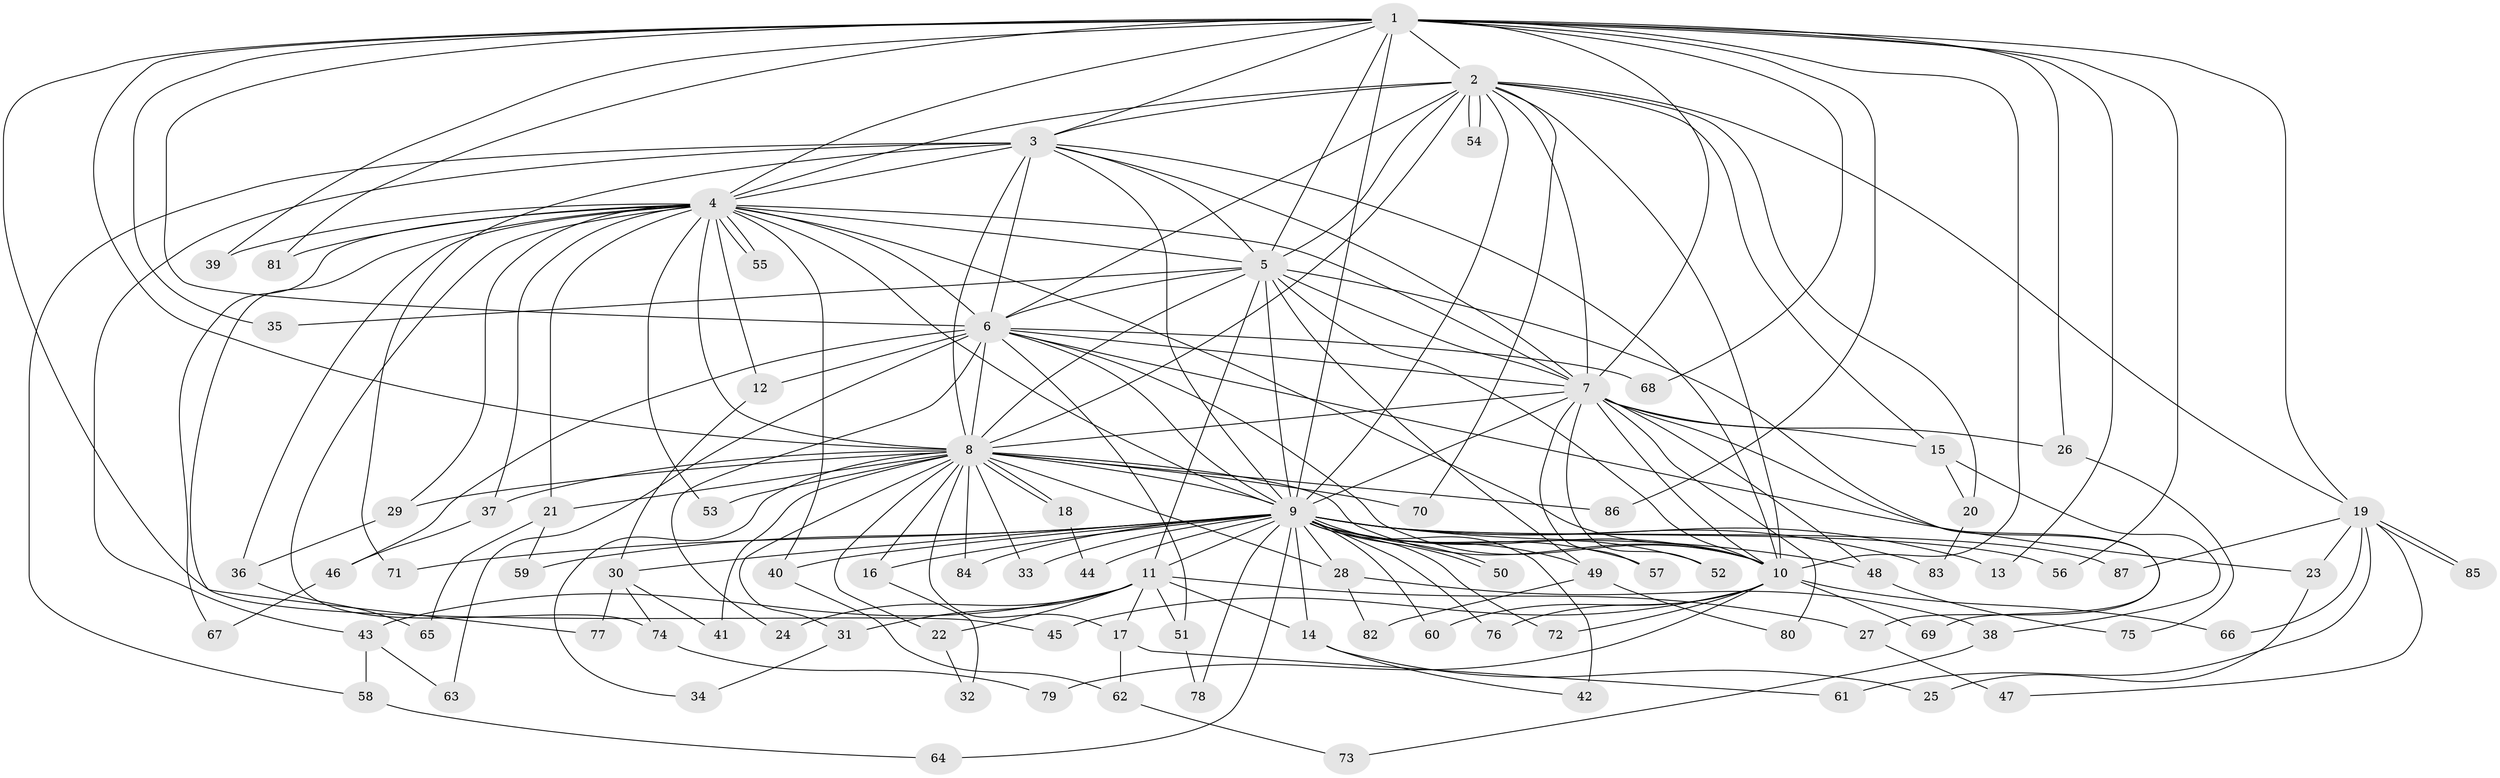 // Generated by graph-tools (version 1.1) at 2025/01/03/09/25 03:01:32]
// undirected, 87 vertices, 199 edges
graph export_dot {
graph [start="1"]
  node [color=gray90,style=filled];
  1;
  2;
  3;
  4;
  5;
  6;
  7;
  8;
  9;
  10;
  11;
  12;
  13;
  14;
  15;
  16;
  17;
  18;
  19;
  20;
  21;
  22;
  23;
  24;
  25;
  26;
  27;
  28;
  29;
  30;
  31;
  32;
  33;
  34;
  35;
  36;
  37;
  38;
  39;
  40;
  41;
  42;
  43;
  44;
  45;
  46;
  47;
  48;
  49;
  50;
  51;
  52;
  53;
  54;
  55;
  56;
  57;
  58;
  59;
  60;
  61;
  62;
  63;
  64;
  65;
  66;
  67;
  68;
  69;
  70;
  71;
  72;
  73;
  74;
  75;
  76;
  77;
  78;
  79;
  80;
  81;
  82;
  83;
  84;
  85;
  86;
  87;
  1 -- 2;
  1 -- 3;
  1 -- 4;
  1 -- 5;
  1 -- 6;
  1 -- 7;
  1 -- 8;
  1 -- 9;
  1 -- 10;
  1 -- 13;
  1 -- 19;
  1 -- 26;
  1 -- 35;
  1 -- 39;
  1 -- 45;
  1 -- 56;
  1 -- 68;
  1 -- 81;
  1 -- 86;
  2 -- 3;
  2 -- 4;
  2 -- 5;
  2 -- 6;
  2 -- 7;
  2 -- 8;
  2 -- 9;
  2 -- 10;
  2 -- 15;
  2 -- 19;
  2 -- 20;
  2 -- 54;
  2 -- 54;
  2 -- 70;
  3 -- 4;
  3 -- 5;
  3 -- 6;
  3 -- 7;
  3 -- 8;
  3 -- 9;
  3 -- 10;
  3 -- 43;
  3 -- 58;
  3 -- 71;
  4 -- 5;
  4 -- 6;
  4 -- 7;
  4 -- 8;
  4 -- 9;
  4 -- 10;
  4 -- 12;
  4 -- 21;
  4 -- 29;
  4 -- 36;
  4 -- 37;
  4 -- 39;
  4 -- 40;
  4 -- 53;
  4 -- 55;
  4 -- 55;
  4 -- 67;
  4 -- 74;
  4 -- 77;
  4 -- 81;
  5 -- 6;
  5 -- 7;
  5 -- 8;
  5 -- 9;
  5 -- 10;
  5 -- 11;
  5 -- 27;
  5 -- 35;
  5 -- 49;
  6 -- 7;
  6 -- 8;
  6 -- 9;
  6 -- 10;
  6 -- 12;
  6 -- 23;
  6 -- 24;
  6 -- 46;
  6 -- 51;
  6 -- 63;
  6 -- 68;
  7 -- 8;
  7 -- 9;
  7 -- 10;
  7 -- 15;
  7 -- 26;
  7 -- 48;
  7 -- 52;
  7 -- 57;
  7 -- 69;
  7 -- 80;
  8 -- 9;
  8 -- 10;
  8 -- 16;
  8 -- 17;
  8 -- 18;
  8 -- 18;
  8 -- 21;
  8 -- 22;
  8 -- 28;
  8 -- 29;
  8 -- 31;
  8 -- 33;
  8 -- 34;
  8 -- 37;
  8 -- 41;
  8 -- 53;
  8 -- 70;
  8 -- 84;
  8 -- 86;
  9 -- 10;
  9 -- 11;
  9 -- 13;
  9 -- 14;
  9 -- 16;
  9 -- 28;
  9 -- 30;
  9 -- 33;
  9 -- 40;
  9 -- 42;
  9 -- 44;
  9 -- 48;
  9 -- 49;
  9 -- 50;
  9 -- 50;
  9 -- 52;
  9 -- 56;
  9 -- 57;
  9 -- 59;
  9 -- 60;
  9 -- 64;
  9 -- 71;
  9 -- 72;
  9 -- 76;
  9 -- 78;
  9 -- 83;
  9 -- 84;
  9 -- 87;
  10 -- 45;
  10 -- 60;
  10 -- 66;
  10 -- 69;
  10 -- 72;
  10 -- 76;
  10 -- 79;
  11 -- 14;
  11 -- 17;
  11 -- 22;
  11 -- 24;
  11 -- 27;
  11 -- 31;
  11 -- 43;
  11 -- 51;
  12 -- 30;
  14 -- 25;
  14 -- 42;
  15 -- 20;
  15 -- 38;
  16 -- 32;
  17 -- 61;
  17 -- 62;
  18 -- 44;
  19 -- 23;
  19 -- 47;
  19 -- 61;
  19 -- 66;
  19 -- 85;
  19 -- 85;
  19 -- 87;
  20 -- 83;
  21 -- 59;
  21 -- 65;
  22 -- 32;
  23 -- 25;
  26 -- 75;
  27 -- 47;
  28 -- 38;
  28 -- 82;
  29 -- 36;
  30 -- 41;
  30 -- 74;
  30 -- 77;
  31 -- 34;
  36 -- 65;
  37 -- 46;
  38 -- 73;
  40 -- 62;
  43 -- 58;
  43 -- 63;
  46 -- 67;
  48 -- 75;
  49 -- 80;
  49 -- 82;
  51 -- 78;
  58 -- 64;
  62 -- 73;
  74 -- 79;
}
